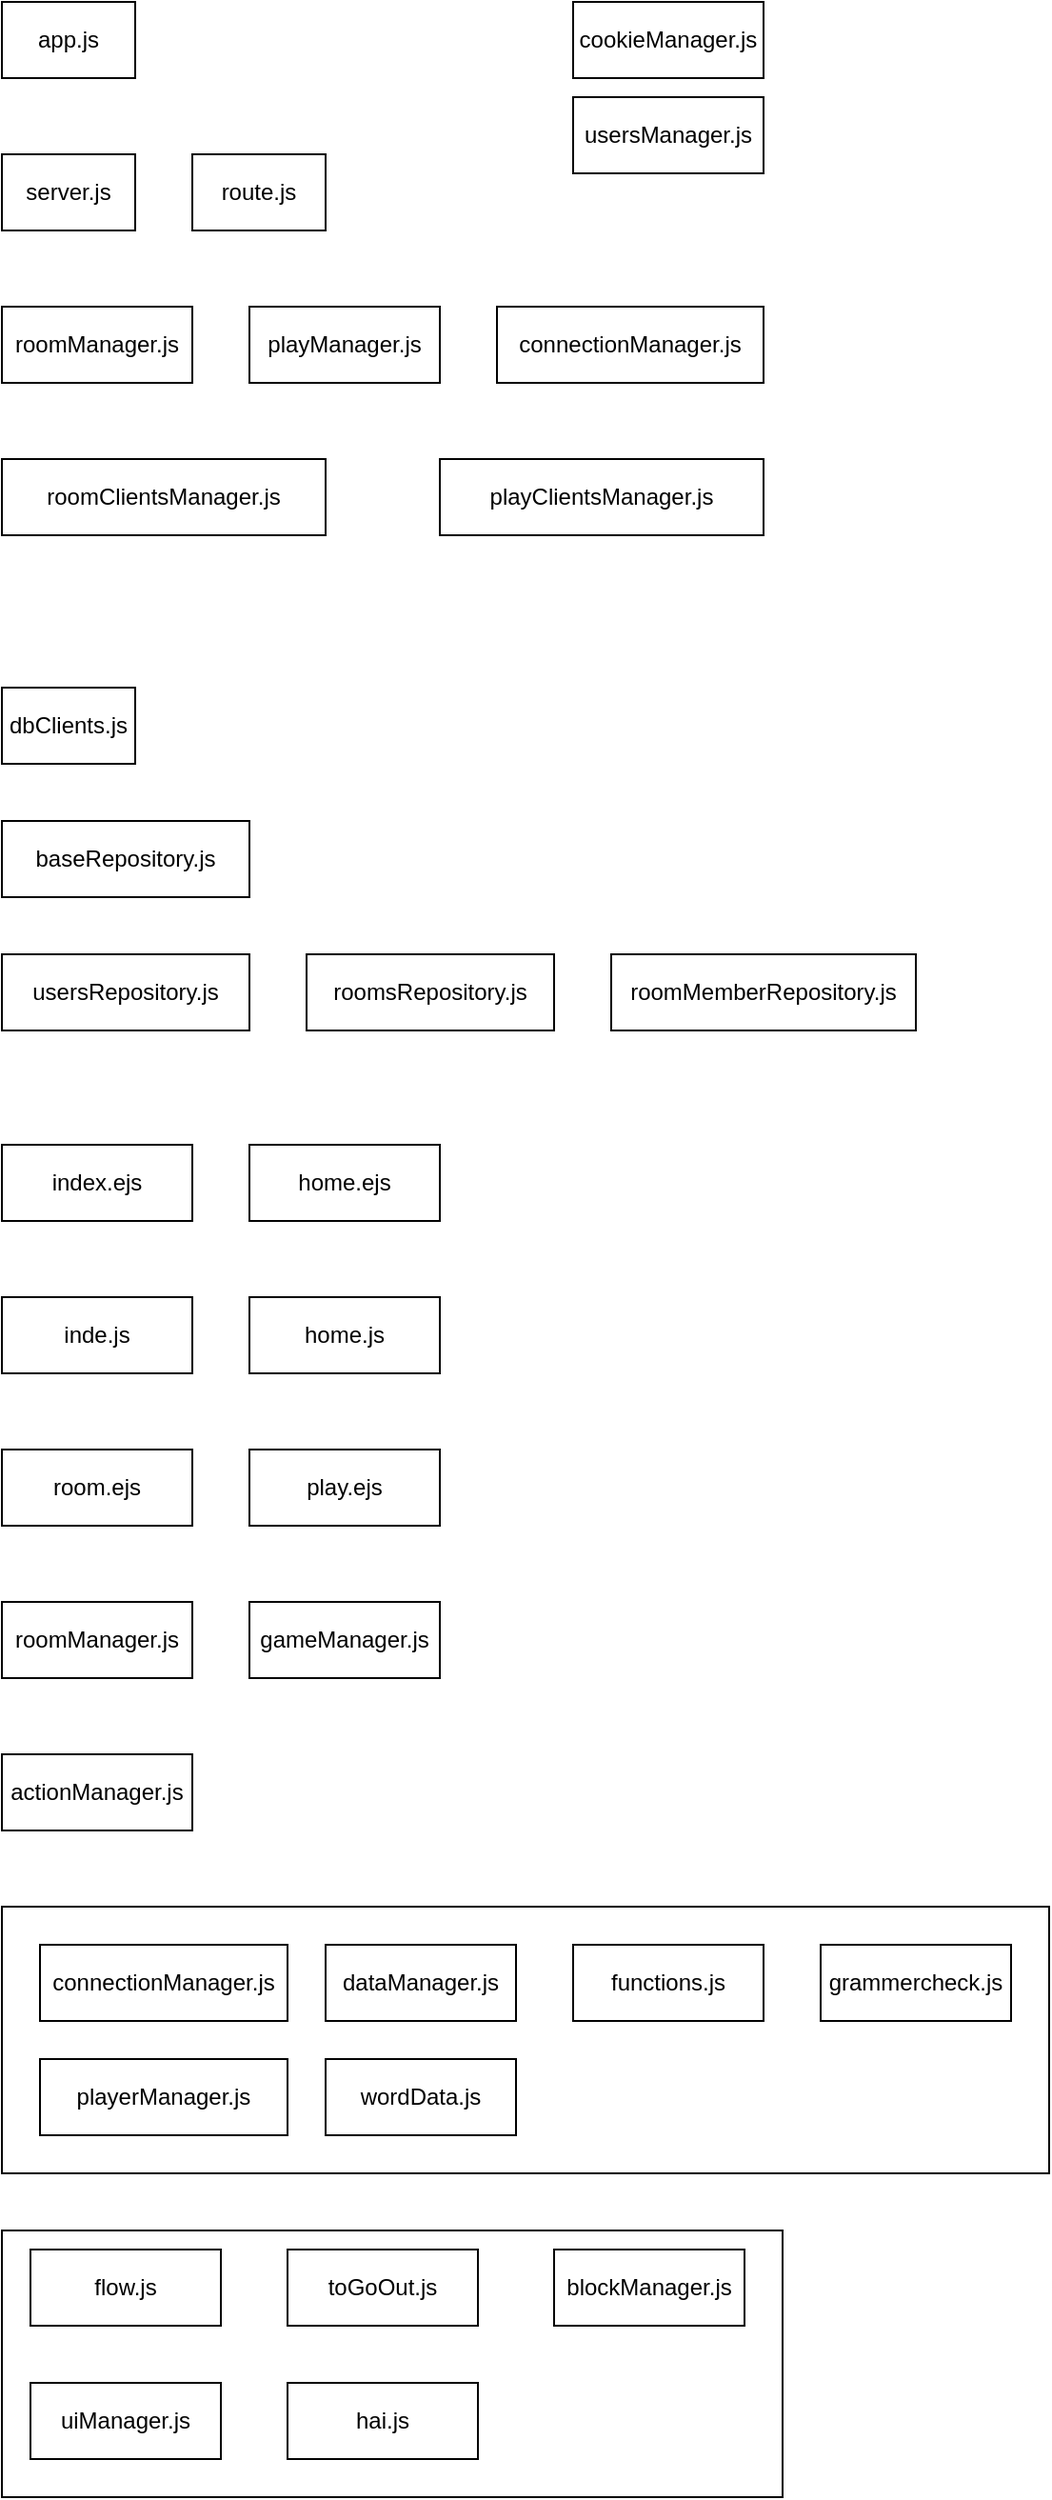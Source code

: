<mxfile version="28.0.1">
  <diagram name="ページ1" id="_JQeSs2E_7cJO0kSYv7o">
    <mxGraphModel dx="786" dy="1159" grid="1" gridSize="10" guides="1" tooltips="1" connect="1" arrows="1" fold="1" page="1" pageScale="1" pageWidth="3300" pageHeight="4681" math="0" shadow="0">
      <root>
        <mxCell id="0" />
        <mxCell id="1" parent="0" />
        <mxCell id="WE9E5J160Hdqpgt8S3mM-1" value="app.js" style="rounded=0;whiteSpace=wrap;html=1;" vertex="1" parent="1">
          <mxGeometry x="40" y="40" width="70" height="40" as="geometry" />
        </mxCell>
        <mxCell id="WE9E5J160Hdqpgt8S3mM-2" value="server.js" style="rounded=0;whiteSpace=wrap;html=1;" vertex="1" parent="1">
          <mxGeometry x="40" y="120" width="70" height="40" as="geometry" />
        </mxCell>
        <mxCell id="WE9E5J160Hdqpgt8S3mM-3" value="route.js" style="rounded=0;whiteSpace=wrap;html=1;" vertex="1" parent="1">
          <mxGeometry x="140" y="120" width="70" height="40" as="geometry" />
        </mxCell>
        <mxCell id="WE9E5J160Hdqpgt8S3mM-5" value="roomManager.js" style="rounded=0;whiteSpace=wrap;html=1;" vertex="1" parent="1">
          <mxGeometry x="40" y="200" width="100" height="40" as="geometry" />
        </mxCell>
        <mxCell id="WE9E5J160Hdqpgt8S3mM-6" value="playManager.js" style="rounded=0;whiteSpace=wrap;html=1;" vertex="1" parent="1">
          <mxGeometry x="170" y="200" width="100" height="40" as="geometry" />
        </mxCell>
        <mxCell id="WE9E5J160Hdqpgt8S3mM-7" value="connectionManager.js" style="rounded=0;whiteSpace=wrap;html=1;" vertex="1" parent="1">
          <mxGeometry x="300" y="200" width="140" height="40" as="geometry" />
        </mxCell>
        <mxCell id="WE9E5J160Hdqpgt8S3mM-9" value="roomClientsManager.js" style="rounded=0;whiteSpace=wrap;html=1;" vertex="1" parent="1">
          <mxGeometry x="40" y="280" width="170" height="40" as="geometry" />
        </mxCell>
        <mxCell id="WE9E5J160Hdqpgt8S3mM-10" value="playClientsManager.js" style="rounded=0;whiteSpace=wrap;html=1;" vertex="1" parent="1">
          <mxGeometry x="270" y="280" width="170" height="40" as="geometry" />
        </mxCell>
        <mxCell id="WE9E5J160Hdqpgt8S3mM-12" value="cookieManager.js" style="rounded=0;whiteSpace=wrap;html=1;" vertex="1" parent="1">
          <mxGeometry x="340" y="40" width="100" height="40" as="geometry" />
        </mxCell>
        <mxCell id="WE9E5J160Hdqpgt8S3mM-14" value="dbClients.js" style="rounded=0;whiteSpace=wrap;html=1;" vertex="1" parent="1">
          <mxGeometry x="40" y="400" width="70" height="40" as="geometry" />
        </mxCell>
        <mxCell id="WE9E5J160Hdqpgt8S3mM-15" value="baseRepository.js" style="rounded=0;whiteSpace=wrap;html=1;" vertex="1" parent="1">
          <mxGeometry x="40" y="470" width="130" height="40" as="geometry" />
        </mxCell>
        <mxCell id="WE9E5J160Hdqpgt8S3mM-16" value="usersRepository.js" style="rounded=0;whiteSpace=wrap;html=1;" vertex="1" parent="1">
          <mxGeometry x="40" y="540" width="130" height="40" as="geometry" />
        </mxCell>
        <mxCell id="WE9E5J160Hdqpgt8S3mM-17" value="roomMemberRepository.js" style="rounded=0;whiteSpace=wrap;html=1;" vertex="1" parent="1">
          <mxGeometry x="360" y="540" width="160" height="40" as="geometry" />
        </mxCell>
        <mxCell id="WE9E5J160Hdqpgt8S3mM-18" value="roomsRepository.js" style="rounded=0;whiteSpace=wrap;html=1;" vertex="1" parent="1">
          <mxGeometry x="200" y="540" width="130" height="40" as="geometry" />
        </mxCell>
        <mxCell id="WE9E5J160Hdqpgt8S3mM-19" value="usersManager.js" style="rounded=0;whiteSpace=wrap;html=1;" vertex="1" parent="1">
          <mxGeometry x="340" y="90" width="100" height="40" as="geometry" />
        </mxCell>
        <mxCell id="WE9E5J160Hdqpgt8S3mM-21" value="index.ejs" style="rounded=0;whiteSpace=wrap;html=1;" vertex="1" parent="1">
          <mxGeometry x="40" y="640" width="100" height="40" as="geometry" />
        </mxCell>
        <mxCell id="WE9E5J160Hdqpgt8S3mM-22" value="home.ejs" style="rounded=0;whiteSpace=wrap;html=1;" vertex="1" parent="1">
          <mxGeometry x="170" y="640" width="100" height="40" as="geometry" />
        </mxCell>
        <mxCell id="WE9E5J160Hdqpgt8S3mM-23" value="room.ejs" style="rounded=0;whiteSpace=wrap;html=1;" vertex="1" parent="1">
          <mxGeometry x="40" y="800" width="100" height="40" as="geometry" />
        </mxCell>
        <mxCell id="WE9E5J160Hdqpgt8S3mM-24" value="play.ejs" style="rounded=0;whiteSpace=wrap;html=1;" vertex="1" parent="1">
          <mxGeometry x="170" y="800" width="100" height="40" as="geometry" />
        </mxCell>
        <mxCell id="WE9E5J160Hdqpgt8S3mM-26" value="inde.js" style="rounded=0;whiteSpace=wrap;html=1;" vertex="1" parent="1">
          <mxGeometry x="40" y="720" width="100" height="40" as="geometry" />
        </mxCell>
        <mxCell id="WE9E5J160Hdqpgt8S3mM-27" value="home.js" style="rounded=0;whiteSpace=wrap;html=1;" vertex="1" parent="1">
          <mxGeometry x="170" y="720" width="100" height="40" as="geometry" />
        </mxCell>
        <mxCell id="WE9E5J160Hdqpgt8S3mM-28" value="roomManager.js" style="rounded=0;whiteSpace=wrap;html=1;" vertex="1" parent="1">
          <mxGeometry x="40" y="880" width="100" height="40" as="geometry" />
        </mxCell>
        <mxCell id="WE9E5J160Hdqpgt8S3mM-29" value="actionManager.js" style="rounded=0;whiteSpace=wrap;html=1;" vertex="1" parent="1">
          <mxGeometry x="40" y="960" width="100" height="40" as="geometry" />
        </mxCell>
        <mxCell id="WE9E5J160Hdqpgt8S3mM-30" value="gameManager.js" style="rounded=0;whiteSpace=wrap;html=1;" vertex="1" parent="1">
          <mxGeometry x="170" y="880" width="100" height="40" as="geometry" />
        </mxCell>
        <mxCell id="WE9E5J160Hdqpgt8S3mM-33" value="" style="rounded=0;whiteSpace=wrap;html=1;" vertex="1" parent="1">
          <mxGeometry x="40" y="1040" width="550" height="140" as="geometry" />
        </mxCell>
        <mxCell id="WE9E5J160Hdqpgt8S3mM-34" value="connectionManager.js" style="rounded=0;whiteSpace=wrap;html=1;" vertex="1" parent="1">
          <mxGeometry x="60" y="1060" width="130" height="40" as="geometry" />
        </mxCell>
        <mxCell id="WE9E5J160Hdqpgt8S3mM-35" value="dataManager.js" style="rounded=0;whiteSpace=wrap;html=1;" vertex="1" parent="1">
          <mxGeometry x="210" y="1060" width="100" height="40" as="geometry" />
        </mxCell>
        <mxCell id="WE9E5J160Hdqpgt8S3mM-36" value="functions.js" style="rounded=0;whiteSpace=wrap;html=1;" vertex="1" parent="1">
          <mxGeometry x="340" y="1060" width="100" height="40" as="geometry" />
        </mxCell>
        <mxCell id="WE9E5J160Hdqpgt8S3mM-37" value="grammercheck.js" style="rounded=0;whiteSpace=wrap;html=1;" vertex="1" parent="1">
          <mxGeometry x="470" y="1060" width="100" height="40" as="geometry" />
        </mxCell>
        <mxCell id="WE9E5J160Hdqpgt8S3mM-38" value="playerManager.js" style="rounded=0;whiteSpace=wrap;html=1;" vertex="1" parent="1">
          <mxGeometry x="60" y="1120" width="130" height="40" as="geometry" />
        </mxCell>
        <mxCell id="WE9E5J160Hdqpgt8S3mM-39" value="wordData.js" style="rounded=0;whiteSpace=wrap;html=1;" vertex="1" parent="1">
          <mxGeometry x="210" y="1120" width="100" height="40" as="geometry" />
        </mxCell>
        <mxCell id="WE9E5J160Hdqpgt8S3mM-40" value="" style="rounded=0;whiteSpace=wrap;html=1;" vertex="1" parent="1">
          <mxGeometry x="40" y="1210" width="410" height="140" as="geometry" />
        </mxCell>
        <mxCell id="WE9E5J160Hdqpgt8S3mM-41" value="flow.js" style="rounded=0;whiteSpace=wrap;html=1;" vertex="1" parent="1">
          <mxGeometry x="55" y="1220" width="100" height="40" as="geometry" />
        </mxCell>
        <mxCell id="WE9E5J160Hdqpgt8S3mM-42" value="uiManager.js" style="rounded=0;whiteSpace=wrap;html=1;" vertex="1" parent="1">
          <mxGeometry x="55" y="1290" width="100" height="40" as="geometry" />
        </mxCell>
        <mxCell id="WE9E5J160Hdqpgt8S3mM-43" value="toGoOut.js" style="rounded=0;whiteSpace=wrap;html=1;" vertex="1" parent="1">
          <mxGeometry x="190" y="1220" width="100" height="40" as="geometry" />
        </mxCell>
        <mxCell id="WE9E5J160Hdqpgt8S3mM-44" value="blockManager.js" style="rounded=0;whiteSpace=wrap;html=1;" vertex="1" parent="1">
          <mxGeometry x="330" y="1220" width="100" height="40" as="geometry" />
        </mxCell>
        <mxCell id="WE9E5J160Hdqpgt8S3mM-45" value="hai.js" style="rounded=0;whiteSpace=wrap;html=1;" vertex="1" parent="1">
          <mxGeometry x="190" y="1290" width="100" height="40" as="geometry" />
        </mxCell>
      </root>
    </mxGraphModel>
  </diagram>
</mxfile>
